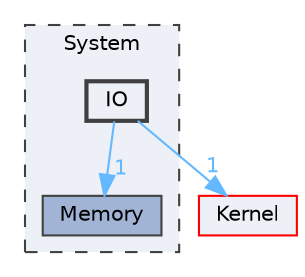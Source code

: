 digraph "IO"
{
 // LATEX_PDF_SIZE
  bgcolor="transparent";
  edge [fontname=Helvetica,fontsize=10,labelfontname=Helvetica,labelfontsize=10];
  node [fontname=Helvetica,fontsize=10,shape=box,height=0.2,width=0.4];
  compound=true
  subgraph clusterdir_9af51e3826d4f9e80d9103b2de543e84 {
    graph [ bgcolor="#edf0f7", pencolor="grey25", label="System", fontname=Helvetica,fontsize=10 style="filled,dashed", URL="dir_9af51e3826d4f9e80d9103b2de543e84.html",tooltip=""]
  dir_c4ccaaca8cbe35d8cff903ff1a25a7a8 [label="Memory", fillcolor="#a2b4d6", color="grey25", style="filled", URL="dir_c4ccaaca8cbe35d8cff903ff1a25a7a8.html",tooltip=""];
  dir_6585f33a0ea7f281ba0139d26289315f [label="IO", fillcolor="#edf0f7", color="grey25", style="filled,bold", URL="dir_6585f33a0ea7f281ba0139d26289315f.html",tooltip=""];
  }
  dir_52bed8acfaac088d5968cb2c84d7645d [label="Kernel", fillcolor="#edf0f7", color="red", style="filled", URL="dir_52bed8acfaac088d5968cb2c84d7645d.html",tooltip=""];
  dir_6585f33a0ea7f281ba0139d26289315f->dir_52bed8acfaac088d5968cb2c84d7645d [headlabel="1", labeldistance=1.5 headhref="dir_000019_000022.html" color="steelblue1" fontcolor="steelblue1"];
  dir_6585f33a0ea7f281ba0139d26289315f->dir_c4ccaaca8cbe35d8cff903ff1a25a7a8 [headlabel="1", labeldistance=1.5 headhref="dir_000019_000027.html" color="steelblue1" fontcolor="steelblue1"];
}
